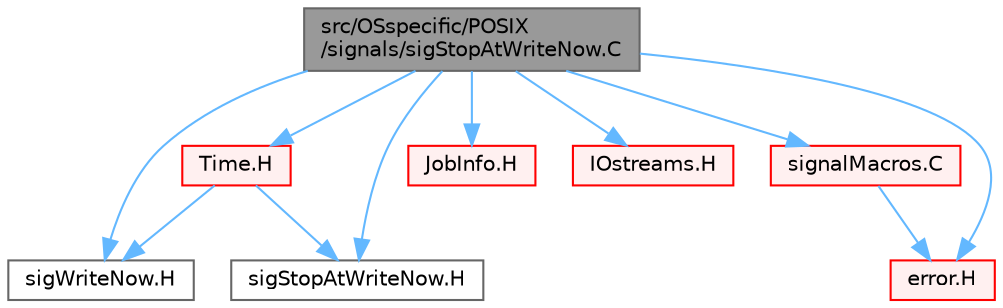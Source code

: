 digraph "src/OSspecific/POSIX/signals/sigStopAtWriteNow.C"
{
 // LATEX_PDF_SIZE
  bgcolor="transparent";
  edge [fontname=Helvetica,fontsize=10,labelfontname=Helvetica,labelfontsize=10];
  node [fontname=Helvetica,fontsize=10,shape=box,height=0.2,width=0.4];
  Node1 [id="Node000001",label="src/OSspecific/POSIX\l/signals/sigStopAtWriteNow.C",height=0.2,width=0.4,color="gray40", fillcolor="grey60", style="filled", fontcolor="black",tooltip=" "];
  Node1 -> Node2 [id="edge1_Node000001_Node000002",color="steelblue1",style="solid",tooltip=" "];
  Node2 [id="Node000002",label="sigWriteNow.H",height=0.2,width=0.4,color="grey40", fillcolor="white", style="filled",URL="$sigWriteNow_8H.html",tooltip=" "];
  Node1 -> Node3 [id="edge2_Node000001_Node000003",color="steelblue1",style="solid",tooltip=" "];
  Node3 [id="Node000003",label="sigStopAtWriteNow.H",height=0.2,width=0.4,color="grey40", fillcolor="white", style="filled",URL="$sigStopAtWriteNow_8H.html",tooltip=" "];
  Node1 -> Node4 [id="edge3_Node000001_Node000004",color="steelblue1",style="solid",tooltip=" "];
  Node4 [id="Node000004",label="error.H",height=0.2,width=0.4,color="red", fillcolor="#FFF0F0", style="filled",URL="$error_8H.html",tooltip=" "];
  Node1 -> Node71 [id="edge4_Node000001_Node000071",color="steelblue1",style="solid",tooltip=" "];
  Node71 [id="Node000071",label="JobInfo.H",height=0.2,width=0.4,color="red", fillcolor="#FFF0F0", style="filled",URL="$JobInfo_8H.html",tooltip=" "];
  Node1 -> Node141 [id="edge5_Node000001_Node000141",color="steelblue1",style="solid",tooltip=" "];
  Node141 [id="Node000141",label="IOstreams.H",height=0.2,width=0.4,color="red", fillcolor="#FFF0F0", style="filled",URL="$IOstreams_8H.html",tooltip="Useful combination of include files which define Sin, Sout and Serr and the use of IO streams general..."];
  Node1 -> Node145 [id="edge6_Node000001_Node000145",color="steelblue1",style="solid",tooltip=" "];
  Node145 [id="Node000145",label="Time.H",height=0.2,width=0.4,color="red", fillcolor="#FFF0F0", style="filled",URL="$Time_8H.html",tooltip=" "];
  Node145 -> Node2 [id="edge7_Node000145_Node000002",color="steelblue1",style="solid",tooltip=" "];
  Node145 -> Node3 [id="edge8_Node000145_Node000003",color="steelblue1",style="solid",tooltip=" "];
  Node1 -> Node253 [id="edge9_Node000001_Node000253",color="steelblue1",style="solid",tooltip=" "];
  Node253 [id="Node000253",label="signalMacros.C",height=0.2,width=0.4,color="red", fillcolor="#FFF0F0", style="filled",URL="$signalMacros_8C.html",tooltip="File-local code for setting/resetting signal handlers."];
  Node253 -> Node4 [id="edge10_Node000253_Node000004",color="steelblue1",style="solid",tooltip=" "];
}
